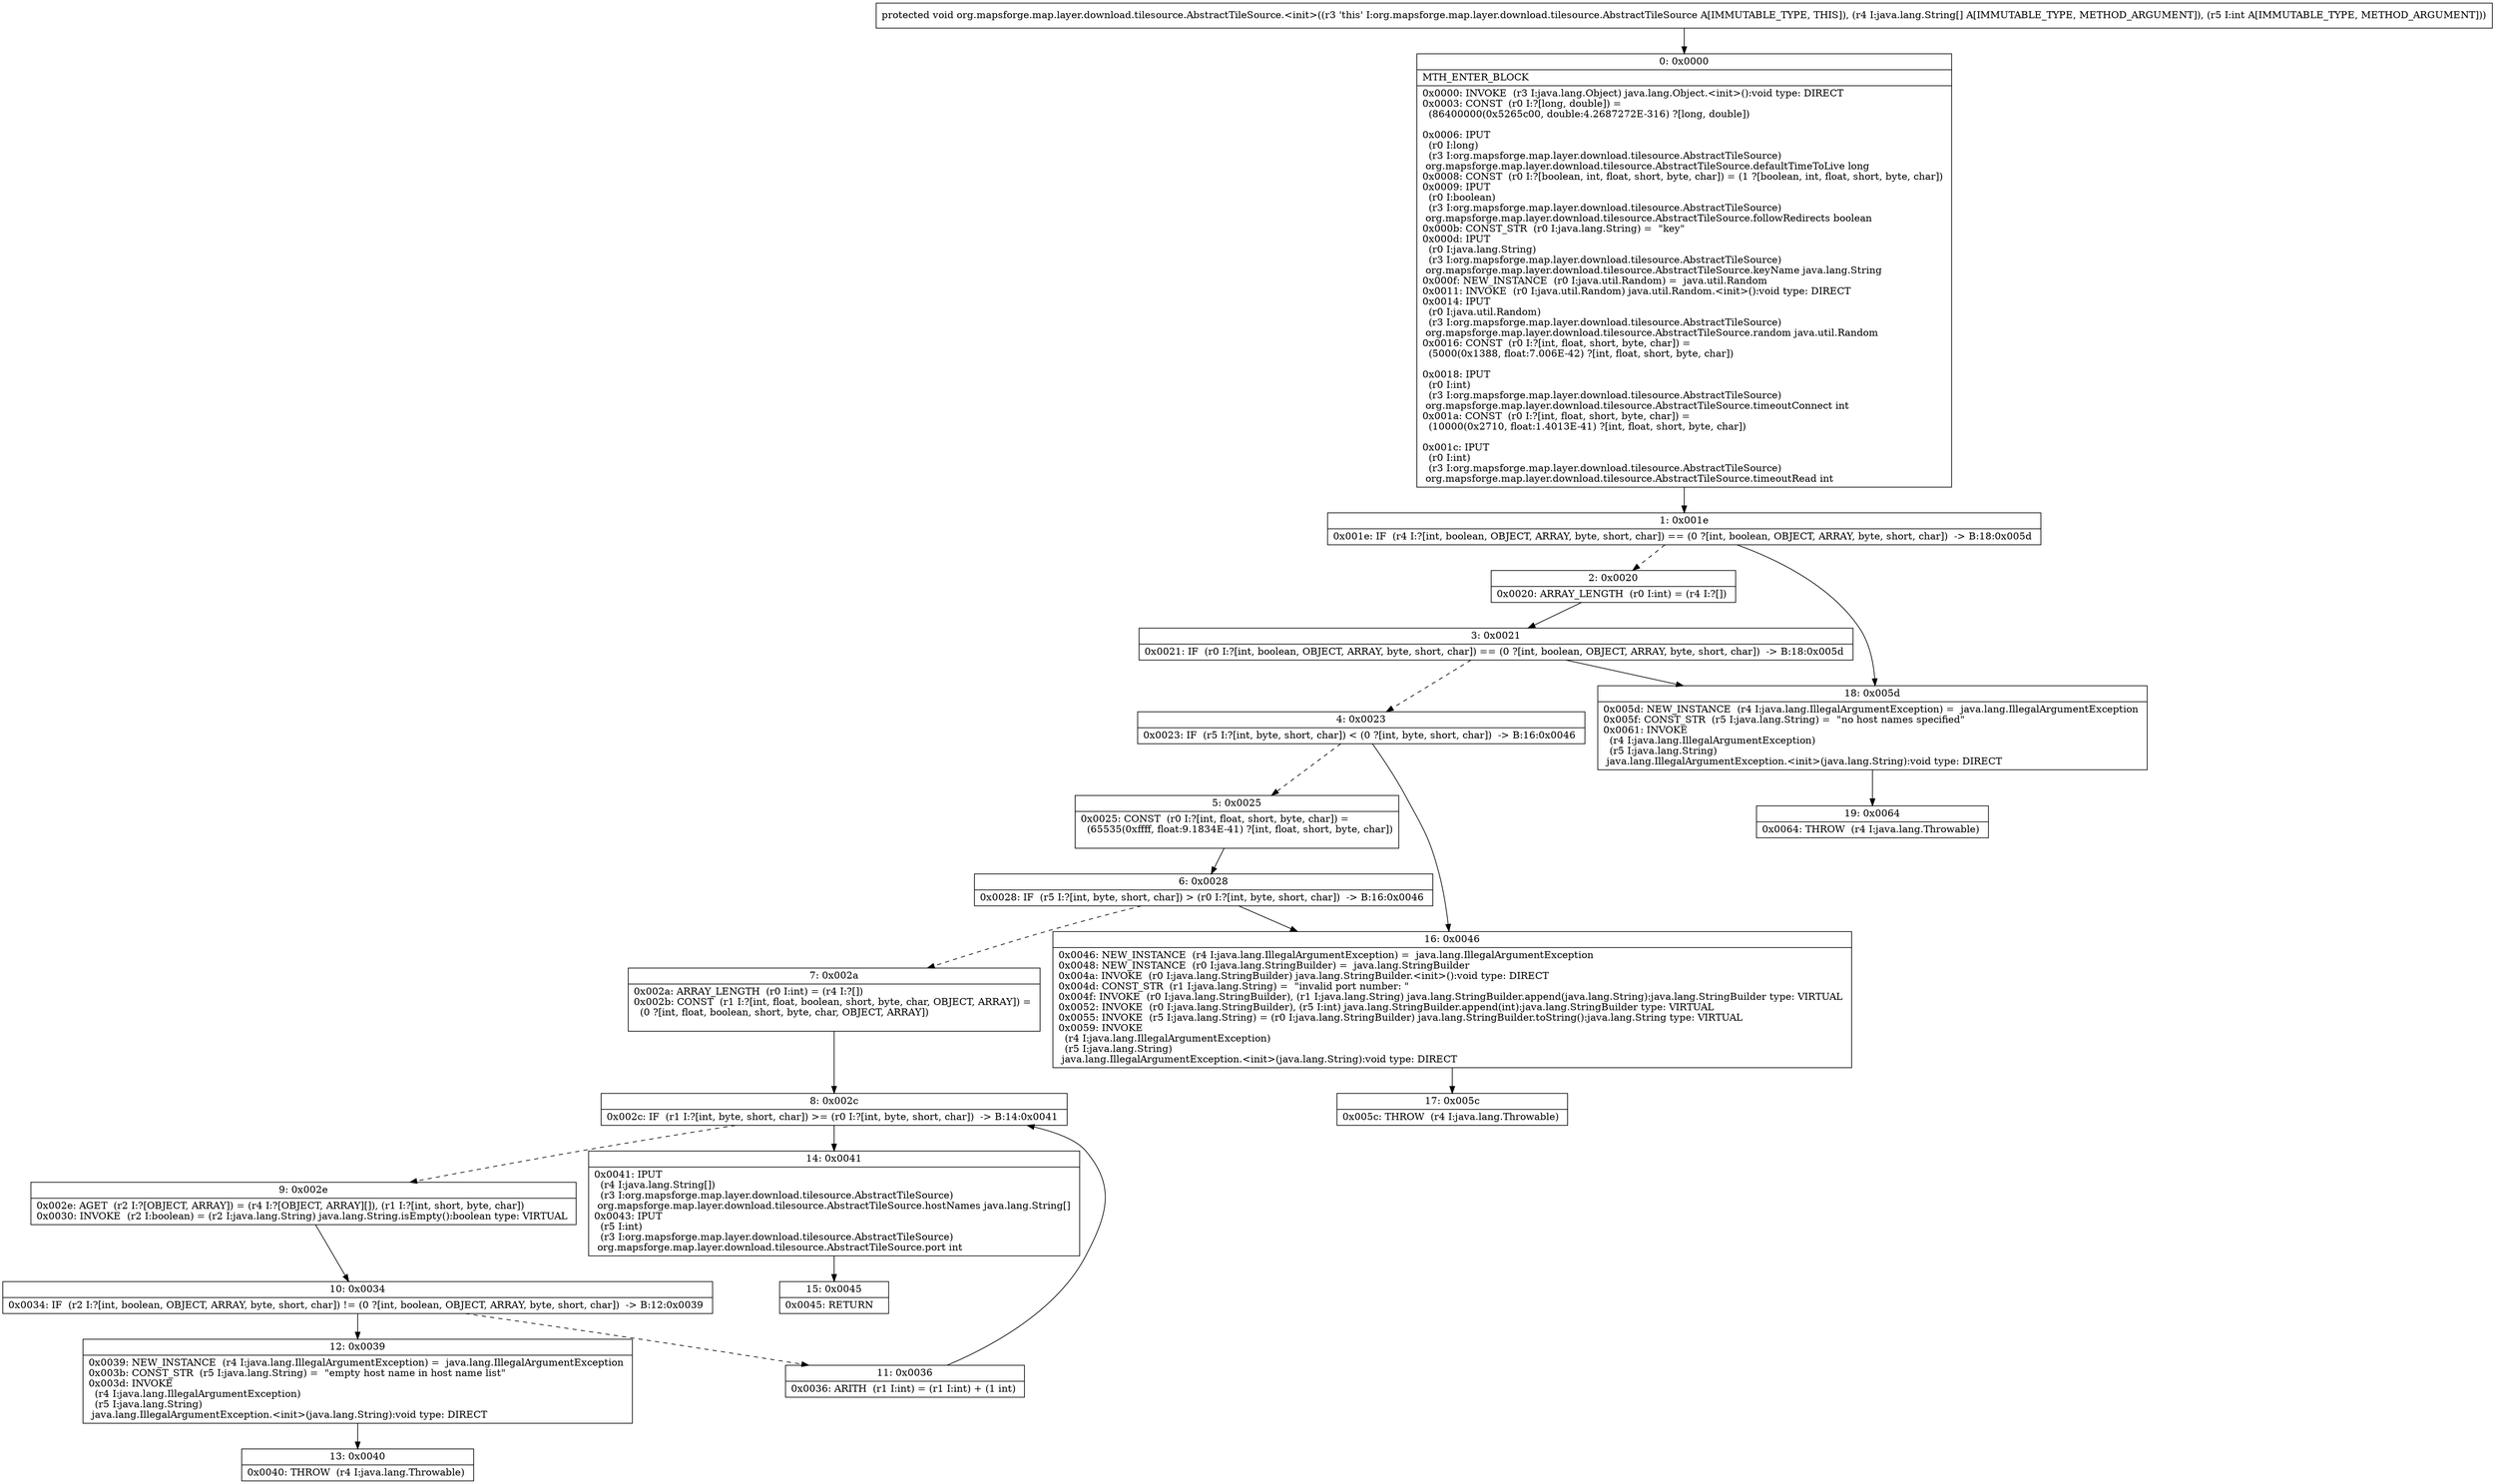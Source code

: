 digraph "CFG fororg.mapsforge.map.layer.download.tilesource.AbstractTileSource.\<init\>([Ljava\/lang\/String;I)V" {
Node_0 [shape=record,label="{0\:\ 0x0000|MTH_ENTER_BLOCK\l|0x0000: INVOKE  (r3 I:java.lang.Object) java.lang.Object.\<init\>():void type: DIRECT \l0x0003: CONST  (r0 I:?[long, double]) = \l  (86400000(0x5265c00, double:4.2687272E\-316) ?[long, double])\l \l0x0006: IPUT  \l  (r0 I:long)\l  (r3 I:org.mapsforge.map.layer.download.tilesource.AbstractTileSource)\l org.mapsforge.map.layer.download.tilesource.AbstractTileSource.defaultTimeToLive long \l0x0008: CONST  (r0 I:?[boolean, int, float, short, byte, char]) = (1 ?[boolean, int, float, short, byte, char]) \l0x0009: IPUT  \l  (r0 I:boolean)\l  (r3 I:org.mapsforge.map.layer.download.tilesource.AbstractTileSource)\l org.mapsforge.map.layer.download.tilesource.AbstractTileSource.followRedirects boolean \l0x000b: CONST_STR  (r0 I:java.lang.String) =  \"key\" \l0x000d: IPUT  \l  (r0 I:java.lang.String)\l  (r3 I:org.mapsforge.map.layer.download.tilesource.AbstractTileSource)\l org.mapsforge.map.layer.download.tilesource.AbstractTileSource.keyName java.lang.String \l0x000f: NEW_INSTANCE  (r0 I:java.util.Random) =  java.util.Random \l0x0011: INVOKE  (r0 I:java.util.Random) java.util.Random.\<init\>():void type: DIRECT \l0x0014: IPUT  \l  (r0 I:java.util.Random)\l  (r3 I:org.mapsforge.map.layer.download.tilesource.AbstractTileSource)\l org.mapsforge.map.layer.download.tilesource.AbstractTileSource.random java.util.Random \l0x0016: CONST  (r0 I:?[int, float, short, byte, char]) = \l  (5000(0x1388, float:7.006E\-42) ?[int, float, short, byte, char])\l \l0x0018: IPUT  \l  (r0 I:int)\l  (r3 I:org.mapsforge.map.layer.download.tilesource.AbstractTileSource)\l org.mapsforge.map.layer.download.tilesource.AbstractTileSource.timeoutConnect int \l0x001a: CONST  (r0 I:?[int, float, short, byte, char]) = \l  (10000(0x2710, float:1.4013E\-41) ?[int, float, short, byte, char])\l \l0x001c: IPUT  \l  (r0 I:int)\l  (r3 I:org.mapsforge.map.layer.download.tilesource.AbstractTileSource)\l org.mapsforge.map.layer.download.tilesource.AbstractTileSource.timeoutRead int \l}"];
Node_1 [shape=record,label="{1\:\ 0x001e|0x001e: IF  (r4 I:?[int, boolean, OBJECT, ARRAY, byte, short, char]) == (0 ?[int, boolean, OBJECT, ARRAY, byte, short, char])  \-\> B:18:0x005d \l}"];
Node_2 [shape=record,label="{2\:\ 0x0020|0x0020: ARRAY_LENGTH  (r0 I:int) = (r4 I:?[]) \l}"];
Node_3 [shape=record,label="{3\:\ 0x0021|0x0021: IF  (r0 I:?[int, boolean, OBJECT, ARRAY, byte, short, char]) == (0 ?[int, boolean, OBJECT, ARRAY, byte, short, char])  \-\> B:18:0x005d \l}"];
Node_4 [shape=record,label="{4\:\ 0x0023|0x0023: IF  (r5 I:?[int, byte, short, char]) \< (0 ?[int, byte, short, char])  \-\> B:16:0x0046 \l}"];
Node_5 [shape=record,label="{5\:\ 0x0025|0x0025: CONST  (r0 I:?[int, float, short, byte, char]) = \l  (65535(0xffff, float:9.1834E\-41) ?[int, float, short, byte, char])\l \l}"];
Node_6 [shape=record,label="{6\:\ 0x0028|0x0028: IF  (r5 I:?[int, byte, short, char]) \> (r0 I:?[int, byte, short, char])  \-\> B:16:0x0046 \l}"];
Node_7 [shape=record,label="{7\:\ 0x002a|0x002a: ARRAY_LENGTH  (r0 I:int) = (r4 I:?[]) \l0x002b: CONST  (r1 I:?[int, float, boolean, short, byte, char, OBJECT, ARRAY]) = \l  (0 ?[int, float, boolean, short, byte, char, OBJECT, ARRAY])\l \l}"];
Node_8 [shape=record,label="{8\:\ 0x002c|0x002c: IF  (r1 I:?[int, byte, short, char]) \>= (r0 I:?[int, byte, short, char])  \-\> B:14:0x0041 \l}"];
Node_9 [shape=record,label="{9\:\ 0x002e|0x002e: AGET  (r2 I:?[OBJECT, ARRAY]) = (r4 I:?[OBJECT, ARRAY][]), (r1 I:?[int, short, byte, char]) \l0x0030: INVOKE  (r2 I:boolean) = (r2 I:java.lang.String) java.lang.String.isEmpty():boolean type: VIRTUAL \l}"];
Node_10 [shape=record,label="{10\:\ 0x0034|0x0034: IF  (r2 I:?[int, boolean, OBJECT, ARRAY, byte, short, char]) != (0 ?[int, boolean, OBJECT, ARRAY, byte, short, char])  \-\> B:12:0x0039 \l}"];
Node_11 [shape=record,label="{11\:\ 0x0036|0x0036: ARITH  (r1 I:int) = (r1 I:int) + (1 int) \l}"];
Node_12 [shape=record,label="{12\:\ 0x0039|0x0039: NEW_INSTANCE  (r4 I:java.lang.IllegalArgumentException) =  java.lang.IllegalArgumentException \l0x003b: CONST_STR  (r5 I:java.lang.String) =  \"empty host name in host name list\" \l0x003d: INVOKE  \l  (r4 I:java.lang.IllegalArgumentException)\l  (r5 I:java.lang.String)\l java.lang.IllegalArgumentException.\<init\>(java.lang.String):void type: DIRECT \l}"];
Node_13 [shape=record,label="{13\:\ 0x0040|0x0040: THROW  (r4 I:java.lang.Throwable) \l}"];
Node_14 [shape=record,label="{14\:\ 0x0041|0x0041: IPUT  \l  (r4 I:java.lang.String[])\l  (r3 I:org.mapsforge.map.layer.download.tilesource.AbstractTileSource)\l org.mapsforge.map.layer.download.tilesource.AbstractTileSource.hostNames java.lang.String[] \l0x0043: IPUT  \l  (r5 I:int)\l  (r3 I:org.mapsforge.map.layer.download.tilesource.AbstractTileSource)\l org.mapsforge.map.layer.download.tilesource.AbstractTileSource.port int \l}"];
Node_15 [shape=record,label="{15\:\ 0x0045|0x0045: RETURN   \l}"];
Node_16 [shape=record,label="{16\:\ 0x0046|0x0046: NEW_INSTANCE  (r4 I:java.lang.IllegalArgumentException) =  java.lang.IllegalArgumentException \l0x0048: NEW_INSTANCE  (r0 I:java.lang.StringBuilder) =  java.lang.StringBuilder \l0x004a: INVOKE  (r0 I:java.lang.StringBuilder) java.lang.StringBuilder.\<init\>():void type: DIRECT \l0x004d: CONST_STR  (r1 I:java.lang.String) =  \"invalid port number: \" \l0x004f: INVOKE  (r0 I:java.lang.StringBuilder), (r1 I:java.lang.String) java.lang.StringBuilder.append(java.lang.String):java.lang.StringBuilder type: VIRTUAL \l0x0052: INVOKE  (r0 I:java.lang.StringBuilder), (r5 I:int) java.lang.StringBuilder.append(int):java.lang.StringBuilder type: VIRTUAL \l0x0055: INVOKE  (r5 I:java.lang.String) = (r0 I:java.lang.StringBuilder) java.lang.StringBuilder.toString():java.lang.String type: VIRTUAL \l0x0059: INVOKE  \l  (r4 I:java.lang.IllegalArgumentException)\l  (r5 I:java.lang.String)\l java.lang.IllegalArgumentException.\<init\>(java.lang.String):void type: DIRECT \l}"];
Node_17 [shape=record,label="{17\:\ 0x005c|0x005c: THROW  (r4 I:java.lang.Throwable) \l}"];
Node_18 [shape=record,label="{18\:\ 0x005d|0x005d: NEW_INSTANCE  (r4 I:java.lang.IllegalArgumentException) =  java.lang.IllegalArgumentException \l0x005f: CONST_STR  (r5 I:java.lang.String) =  \"no host names specified\" \l0x0061: INVOKE  \l  (r4 I:java.lang.IllegalArgumentException)\l  (r5 I:java.lang.String)\l java.lang.IllegalArgumentException.\<init\>(java.lang.String):void type: DIRECT \l}"];
Node_19 [shape=record,label="{19\:\ 0x0064|0x0064: THROW  (r4 I:java.lang.Throwable) \l}"];
MethodNode[shape=record,label="{protected void org.mapsforge.map.layer.download.tilesource.AbstractTileSource.\<init\>((r3 'this' I:org.mapsforge.map.layer.download.tilesource.AbstractTileSource A[IMMUTABLE_TYPE, THIS]), (r4 I:java.lang.String[] A[IMMUTABLE_TYPE, METHOD_ARGUMENT]), (r5 I:int A[IMMUTABLE_TYPE, METHOD_ARGUMENT])) }"];
MethodNode -> Node_0;
Node_0 -> Node_1;
Node_1 -> Node_2[style=dashed];
Node_1 -> Node_18;
Node_2 -> Node_3;
Node_3 -> Node_4[style=dashed];
Node_3 -> Node_18;
Node_4 -> Node_5[style=dashed];
Node_4 -> Node_16;
Node_5 -> Node_6;
Node_6 -> Node_7[style=dashed];
Node_6 -> Node_16;
Node_7 -> Node_8;
Node_8 -> Node_9[style=dashed];
Node_8 -> Node_14;
Node_9 -> Node_10;
Node_10 -> Node_11[style=dashed];
Node_10 -> Node_12;
Node_11 -> Node_8;
Node_12 -> Node_13;
Node_14 -> Node_15;
Node_16 -> Node_17;
Node_18 -> Node_19;
}

